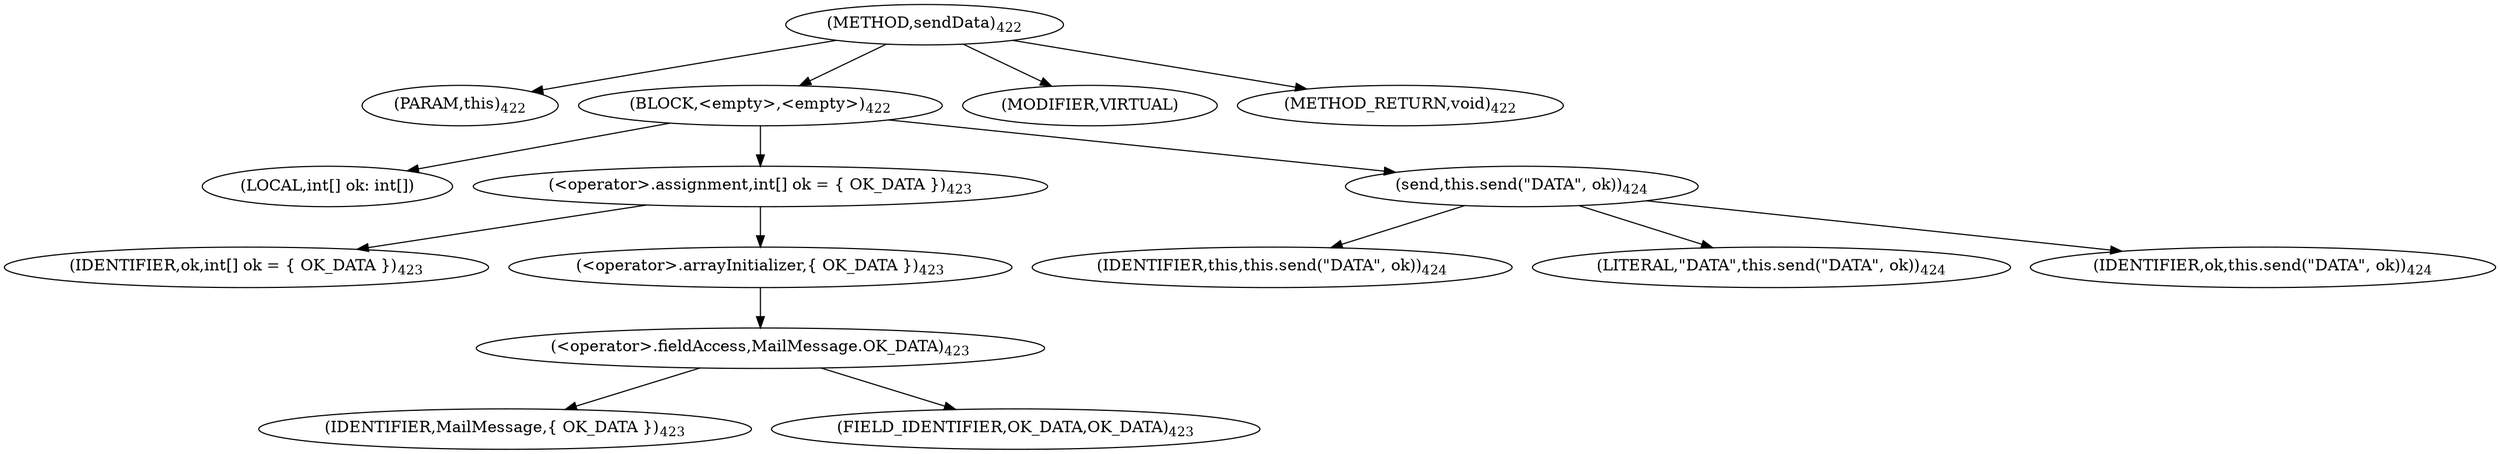 digraph "sendData" {  
"883" [label = <(METHOD,sendData)<SUB>422</SUB>> ]
"65" [label = <(PARAM,this)<SUB>422</SUB>> ]
"884" [label = <(BLOCK,&lt;empty&gt;,&lt;empty&gt;)<SUB>422</SUB>> ]
"885" [label = <(LOCAL,int[] ok: int[])> ]
"886" [label = <(&lt;operator&gt;.assignment,int[] ok = { OK_DATA })<SUB>423</SUB>> ]
"887" [label = <(IDENTIFIER,ok,int[] ok = { OK_DATA })<SUB>423</SUB>> ]
"888" [label = <(&lt;operator&gt;.arrayInitializer,{ OK_DATA })<SUB>423</SUB>> ]
"889" [label = <(&lt;operator&gt;.fieldAccess,MailMessage.OK_DATA)<SUB>423</SUB>> ]
"890" [label = <(IDENTIFIER,MailMessage,{ OK_DATA })<SUB>423</SUB>> ]
"891" [label = <(FIELD_IDENTIFIER,OK_DATA,OK_DATA)<SUB>423</SUB>> ]
"892" [label = <(send,this.send(&quot;DATA&quot;, ok))<SUB>424</SUB>> ]
"64" [label = <(IDENTIFIER,this,this.send(&quot;DATA&quot;, ok))<SUB>424</SUB>> ]
"893" [label = <(LITERAL,&quot;DATA&quot;,this.send(&quot;DATA&quot;, ok))<SUB>424</SUB>> ]
"894" [label = <(IDENTIFIER,ok,this.send(&quot;DATA&quot;, ok))<SUB>424</SUB>> ]
"895" [label = <(MODIFIER,VIRTUAL)> ]
"896" [label = <(METHOD_RETURN,void)<SUB>422</SUB>> ]
  "883" -> "65" 
  "883" -> "884" 
  "883" -> "895" 
  "883" -> "896" 
  "884" -> "885" 
  "884" -> "886" 
  "884" -> "892" 
  "886" -> "887" 
  "886" -> "888" 
  "888" -> "889" 
  "889" -> "890" 
  "889" -> "891" 
  "892" -> "64" 
  "892" -> "893" 
  "892" -> "894" 
}
